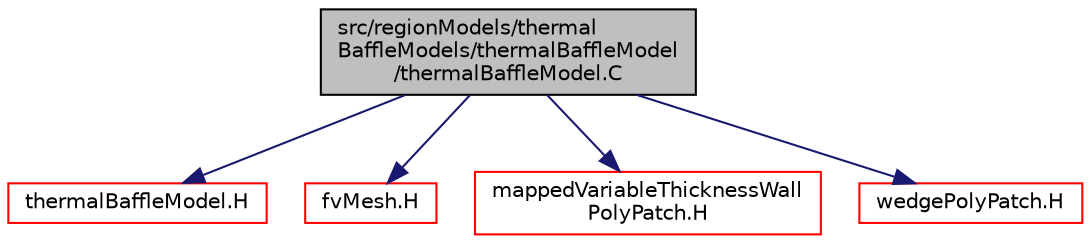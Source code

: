 digraph "src/regionModels/thermalBaffleModels/thermalBaffleModel/thermalBaffleModel.C"
{
  bgcolor="transparent";
  edge [fontname="Helvetica",fontsize="10",labelfontname="Helvetica",labelfontsize="10"];
  node [fontname="Helvetica",fontsize="10",shape=record];
  Node1 [label="src/regionModels/thermal\lBaffleModels/thermalBaffleModel\l/thermalBaffleModel.C",height=0.2,width=0.4,color="black", fillcolor="grey75", style="filled", fontcolor="black"];
  Node1 -> Node2 [color="midnightblue",fontsize="10",style="solid",fontname="Helvetica"];
  Node2 [label="thermalBaffleModel.H",height=0.2,width=0.4,color="red",URL="$a09593.html"];
  Node1 -> Node3 [color="midnightblue",fontsize="10",style="solid",fontname="Helvetica"];
  Node3 [label="fvMesh.H",height=0.2,width=0.4,color="red",URL="$a05871.html"];
  Node1 -> Node4 [color="midnightblue",fontsize="10",style="solid",fontname="Helvetica"];
  Node4 [label="mappedVariableThicknessWall\lPolyPatch.H",height=0.2,width=0.4,color="red",URL="$a07284.html"];
  Node1 -> Node5 [color="midnightblue",fontsize="10",style="solid",fontname="Helvetica"];
  Node5 [label="wedgePolyPatch.H",height=0.2,width=0.4,color="red",URL="$a08668.html"];
}
